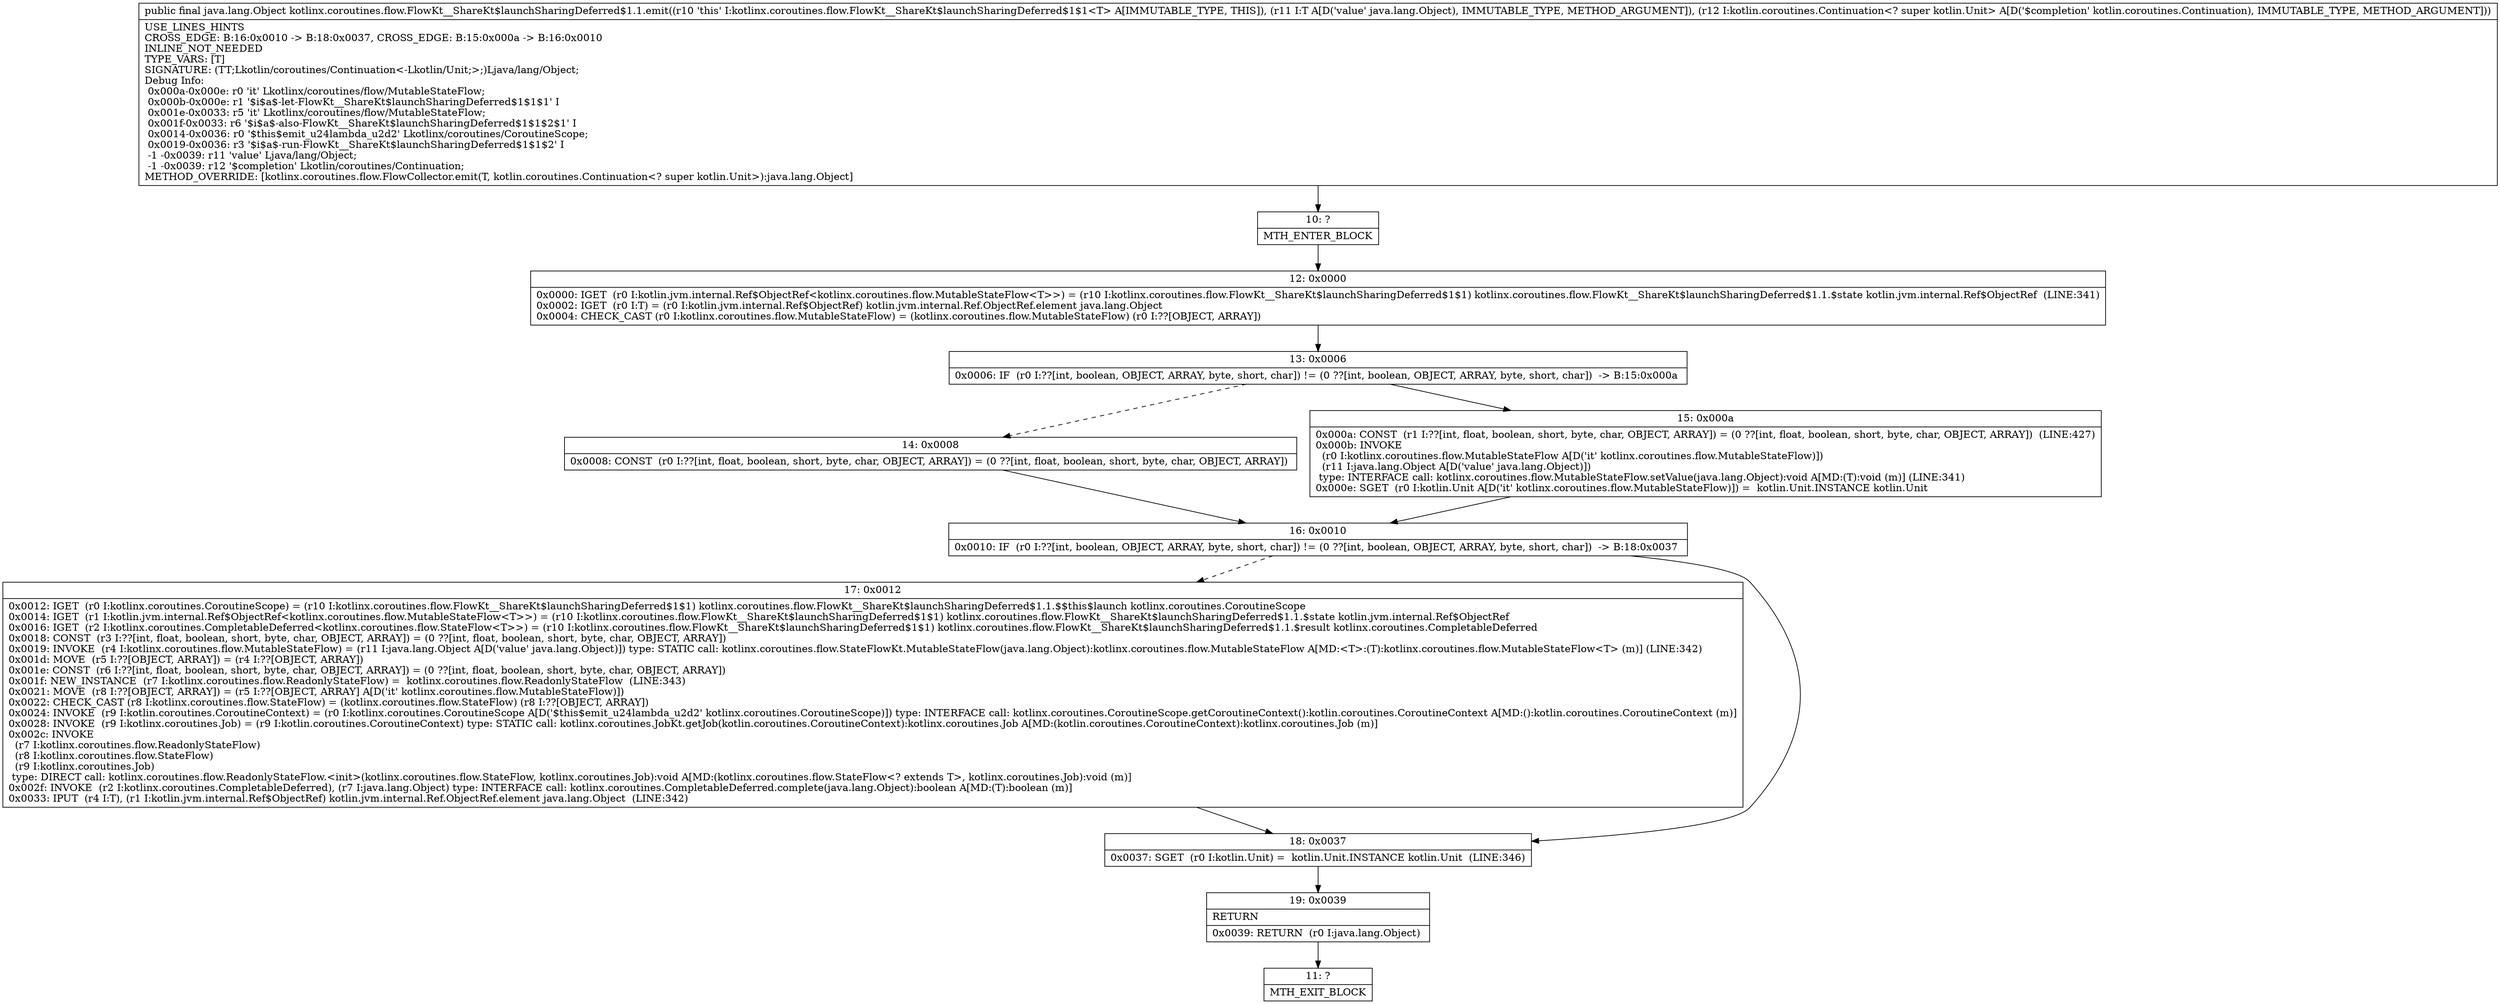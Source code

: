 digraph "CFG forkotlinx.coroutines.flow.FlowKt__ShareKt$launchSharingDeferred$1.1.emit(Ljava\/lang\/Object;Lkotlin\/coroutines\/Continuation;)Ljava\/lang\/Object;" {
Node_10 [shape=record,label="{10\:\ ?|MTH_ENTER_BLOCK\l}"];
Node_12 [shape=record,label="{12\:\ 0x0000|0x0000: IGET  (r0 I:kotlin.jvm.internal.Ref$ObjectRef\<kotlinx.coroutines.flow.MutableStateFlow\<T\>\>) = (r10 I:kotlinx.coroutines.flow.FlowKt__ShareKt$launchSharingDeferred$1$1) kotlinx.coroutines.flow.FlowKt__ShareKt$launchSharingDeferred$1.1.$state kotlin.jvm.internal.Ref$ObjectRef  (LINE:341)\l0x0002: IGET  (r0 I:T) = (r0 I:kotlin.jvm.internal.Ref$ObjectRef) kotlin.jvm.internal.Ref.ObjectRef.element java.lang.Object \l0x0004: CHECK_CAST (r0 I:kotlinx.coroutines.flow.MutableStateFlow) = (kotlinx.coroutines.flow.MutableStateFlow) (r0 I:??[OBJECT, ARRAY]) \l}"];
Node_13 [shape=record,label="{13\:\ 0x0006|0x0006: IF  (r0 I:??[int, boolean, OBJECT, ARRAY, byte, short, char]) != (0 ??[int, boolean, OBJECT, ARRAY, byte, short, char])  \-\> B:15:0x000a \l}"];
Node_14 [shape=record,label="{14\:\ 0x0008|0x0008: CONST  (r0 I:??[int, float, boolean, short, byte, char, OBJECT, ARRAY]) = (0 ??[int, float, boolean, short, byte, char, OBJECT, ARRAY]) \l}"];
Node_16 [shape=record,label="{16\:\ 0x0010|0x0010: IF  (r0 I:??[int, boolean, OBJECT, ARRAY, byte, short, char]) != (0 ??[int, boolean, OBJECT, ARRAY, byte, short, char])  \-\> B:18:0x0037 \l}"];
Node_17 [shape=record,label="{17\:\ 0x0012|0x0012: IGET  (r0 I:kotlinx.coroutines.CoroutineScope) = (r10 I:kotlinx.coroutines.flow.FlowKt__ShareKt$launchSharingDeferred$1$1) kotlinx.coroutines.flow.FlowKt__ShareKt$launchSharingDeferred$1.1.$$this$launch kotlinx.coroutines.CoroutineScope \l0x0014: IGET  (r1 I:kotlin.jvm.internal.Ref$ObjectRef\<kotlinx.coroutines.flow.MutableStateFlow\<T\>\>) = (r10 I:kotlinx.coroutines.flow.FlowKt__ShareKt$launchSharingDeferred$1$1) kotlinx.coroutines.flow.FlowKt__ShareKt$launchSharingDeferred$1.1.$state kotlin.jvm.internal.Ref$ObjectRef \l0x0016: IGET  (r2 I:kotlinx.coroutines.CompletableDeferred\<kotlinx.coroutines.flow.StateFlow\<T\>\>) = (r10 I:kotlinx.coroutines.flow.FlowKt__ShareKt$launchSharingDeferred$1$1) kotlinx.coroutines.flow.FlowKt__ShareKt$launchSharingDeferred$1.1.$result kotlinx.coroutines.CompletableDeferred \l0x0018: CONST  (r3 I:??[int, float, boolean, short, byte, char, OBJECT, ARRAY]) = (0 ??[int, float, boolean, short, byte, char, OBJECT, ARRAY]) \l0x0019: INVOKE  (r4 I:kotlinx.coroutines.flow.MutableStateFlow) = (r11 I:java.lang.Object A[D('value' java.lang.Object)]) type: STATIC call: kotlinx.coroutines.flow.StateFlowKt.MutableStateFlow(java.lang.Object):kotlinx.coroutines.flow.MutableStateFlow A[MD:\<T\>:(T):kotlinx.coroutines.flow.MutableStateFlow\<T\> (m)] (LINE:342)\l0x001d: MOVE  (r5 I:??[OBJECT, ARRAY]) = (r4 I:??[OBJECT, ARRAY]) \l0x001e: CONST  (r6 I:??[int, float, boolean, short, byte, char, OBJECT, ARRAY]) = (0 ??[int, float, boolean, short, byte, char, OBJECT, ARRAY]) \l0x001f: NEW_INSTANCE  (r7 I:kotlinx.coroutines.flow.ReadonlyStateFlow) =  kotlinx.coroutines.flow.ReadonlyStateFlow  (LINE:343)\l0x0021: MOVE  (r8 I:??[OBJECT, ARRAY]) = (r5 I:??[OBJECT, ARRAY] A[D('it' kotlinx.coroutines.flow.MutableStateFlow)]) \l0x0022: CHECK_CAST (r8 I:kotlinx.coroutines.flow.StateFlow) = (kotlinx.coroutines.flow.StateFlow) (r8 I:??[OBJECT, ARRAY]) \l0x0024: INVOKE  (r9 I:kotlin.coroutines.CoroutineContext) = (r0 I:kotlinx.coroutines.CoroutineScope A[D('$this$emit_u24lambda_u2d2' kotlinx.coroutines.CoroutineScope)]) type: INTERFACE call: kotlinx.coroutines.CoroutineScope.getCoroutineContext():kotlin.coroutines.CoroutineContext A[MD:():kotlin.coroutines.CoroutineContext (m)]\l0x0028: INVOKE  (r9 I:kotlinx.coroutines.Job) = (r9 I:kotlin.coroutines.CoroutineContext) type: STATIC call: kotlinx.coroutines.JobKt.getJob(kotlin.coroutines.CoroutineContext):kotlinx.coroutines.Job A[MD:(kotlin.coroutines.CoroutineContext):kotlinx.coroutines.Job (m)]\l0x002c: INVOKE  \l  (r7 I:kotlinx.coroutines.flow.ReadonlyStateFlow)\l  (r8 I:kotlinx.coroutines.flow.StateFlow)\l  (r9 I:kotlinx.coroutines.Job)\l type: DIRECT call: kotlinx.coroutines.flow.ReadonlyStateFlow.\<init\>(kotlinx.coroutines.flow.StateFlow, kotlinx.coroutines.Job):void A[MD:(kotlinx.coroutines.flow.StateFlow\<? extends T\>, kotlinx.coroutines.Job):void (m)]\l0x002f: INVOKE  (r2 I:kotlinx.coroutines.CompletableDeferred), (r7 I:java.lang.Object) type: INTERFACE call: kotlinx.coroutines.CompletableDeferred.complete(java.lang.Object):boolean A[MD:(T):boolean (m)]\l0x0033: IPUT  (r4 I:T), (r1 I:kotlin.jvm.internal.Ref$ObjectRef) kotlin.jvm.internal.Ref.ObjectRef.element java.lang.Object  (LINE:342)\l}"];
Node_18 [shape=record,label="{18\:\ 0x0037|0x0037: SGET  (r0 I:kotlin.Unit) =  kotlin.Unit.INSTANCE kotlin.Unit  (LINE:346)\l}"];
Node_19 [shape=record,label="{19\:\ 0x0039|RETURN\l|0x0039: RETURN  (r0 I:java.lang.Object) \l}"];
Node_11 [shape=record,label="{11\:\ ?|MTH_EXIT_BLOCK\l}"];
Node_15 [shape=record,label="{15\:\ 0x000a|0x000a: CONST  (r1 I:??[int, float, boolean, short, byte, char, OBJECT, ARRAY]) = (0 ??[int, float, boolean, short, byte, char, OBJECT, ARRAY])  (LINE:427)\l0x000b: INVOKE  \l  (r0 I:kotlinx.coroutines.flow.MutableStateFlow A[D('it' kotlinx.coroutines.flow.MutableStateFlow)])\l  (r11 I:java.lang.Object A[D('value' java.lang.Object)])\l type: INTERFACE call: kotlinx.coroutines.flow.MutableStateFlow.setValue(java.lang.Object):void A[MD:(T):void (m)] (LINE:341)\l0x000e: SGET  (r0 I:kotlin.Unit A[D('it' kotlinx.coroutines.flow.MutableStateFlow)]) =  kotlin.Unit.INSTANCE kotlin.Unit \l}"];
MethodNode[shape=record,label="{public final java.lang.Object kotlinx.coroutines.flow.FlowKt__ShareKt$launchSharingDeferred$1.1.emit((r10 'this' I:kotlinx.coroutines.flow.FlowKt__ShareKt$launchSharingDeferred$1$1\<T\> A[IMMUTABLE_TYPE, THIS]), (r11 I:T A[D('value' java.lang.Object), IMMUTABLE_TYPE, METHOD_ARGUMENT]), (r12 I:kotlin.coroutines.Continuation\<? super kotlin.Unit\> A[D('$completion' kotlin.coroutines.Continuation), IMMUTABLE_TYPE, METHOD_ARGUMENT]))  | USE_LINES_HINTS\lCROSS_EDGE: B:16:0x0010 \-\> B:18:0x0037, CROSS_EDGE: B:15:0x000a \-\> B:16:0x0010\lINLINE_NOT_NEEDED\lTYPE_VARS: [T]\lSIGNATURE: (TT;Lkotlin\/coroutines\/Continuation\<\-Lkotlin\/Unit;\>;)Ljava\/lang\/Object;\lDebug Info:\l  0x000a\-0x000e: r0 'it' Lkotlinx\/coroutines\/flow\/MutableStateFlow;\l  0x000b\-0x000e: r1 '$i$a$\-let\-FlowKt__ShareKt$launchSharingDeferred$1$1$1' I\l  0x001e\-0x0033: r5 'it' Lkotlinx\/coroutines\/flow\/MutableStateFlow;\l  0x001f\-0x0033: r6 '$i$a$\-also\-FlowKt__ShareKt$launchSharingDeferred$1$1$2$1' I\l  0x0014\-0x0036: r0 '$this$emit_u24lambda_u2d2' Lkotlinx\/coroutines\/CoroutineScope;\l  0x0019\-0x0036: r3 '$i$a$\-run\-FlowKt__ShareKt$launchSharingDeferred$1$1$2' I\l  \-1 \-0x0039: r11 'value' Ljava\/lang\/Object;\l  \-1 \-0x0039: r12 '$completion' Lkotlin\/coroutines\/Continuation;\lMETHOD_OVERRIDE: [kotlinx.coroutines.flow.FlowCollector.emit(T, kotlin.coroutines.Continuation\<? super kotlin.Unit\>):java.lang.Object]\l}"];
MethodNode -> Node_10;Node_10 -> Node_12;
Node_12 -> Node_13;
Node_13 -> Node_14[style=dashed];
Node_13 -> Node_15;
Node_14 -> Node_16;
Node_16 -> Node_17[style=dashed];
Node_16 -> Node_18;
Node_17 -> Node_18;
Node_18 -> Node_19;
Node_19 -> Node_11;
Node_15 -> Node_16;
}

